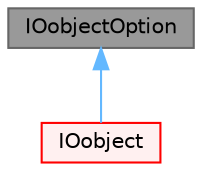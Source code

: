 digraph "IOobjectOption"
{
 // LATEX_PDF_SIZE
  bgcolor="transparent";
  edge [fontname=Helvetica,fontsize=10,labelfontname=Helvetica,labelfontsize=10];
  node [fontname=Helvetica,fontsize=10,shape=box,height=0.2,width=0.4];
  Node1 [id="Node000001",label="IOobjectOption",height=0.2,width=0.4,color="gray40", fillcolor="grey60", style="filled", fontcolor="black",tooltip="A simple container of IOobject preferences. Can also be used for general handling of read/no-read/rea..."];
  Node1 -> Node2 [id="edge1_Node000001_Node000002",dir="back",color="steelblue1",style="solid",tooltip=" "];
  Node2 [id="Node000002",label="IOobject",height=0.2,width=0.4,color="red", fillcolor="#FFF0F0", style="filled",URL="$classFoam_1_1IOobject.html",tooltip="Defines the attributes of an object for which implicit objectRegistry management is supported,..."];
}
